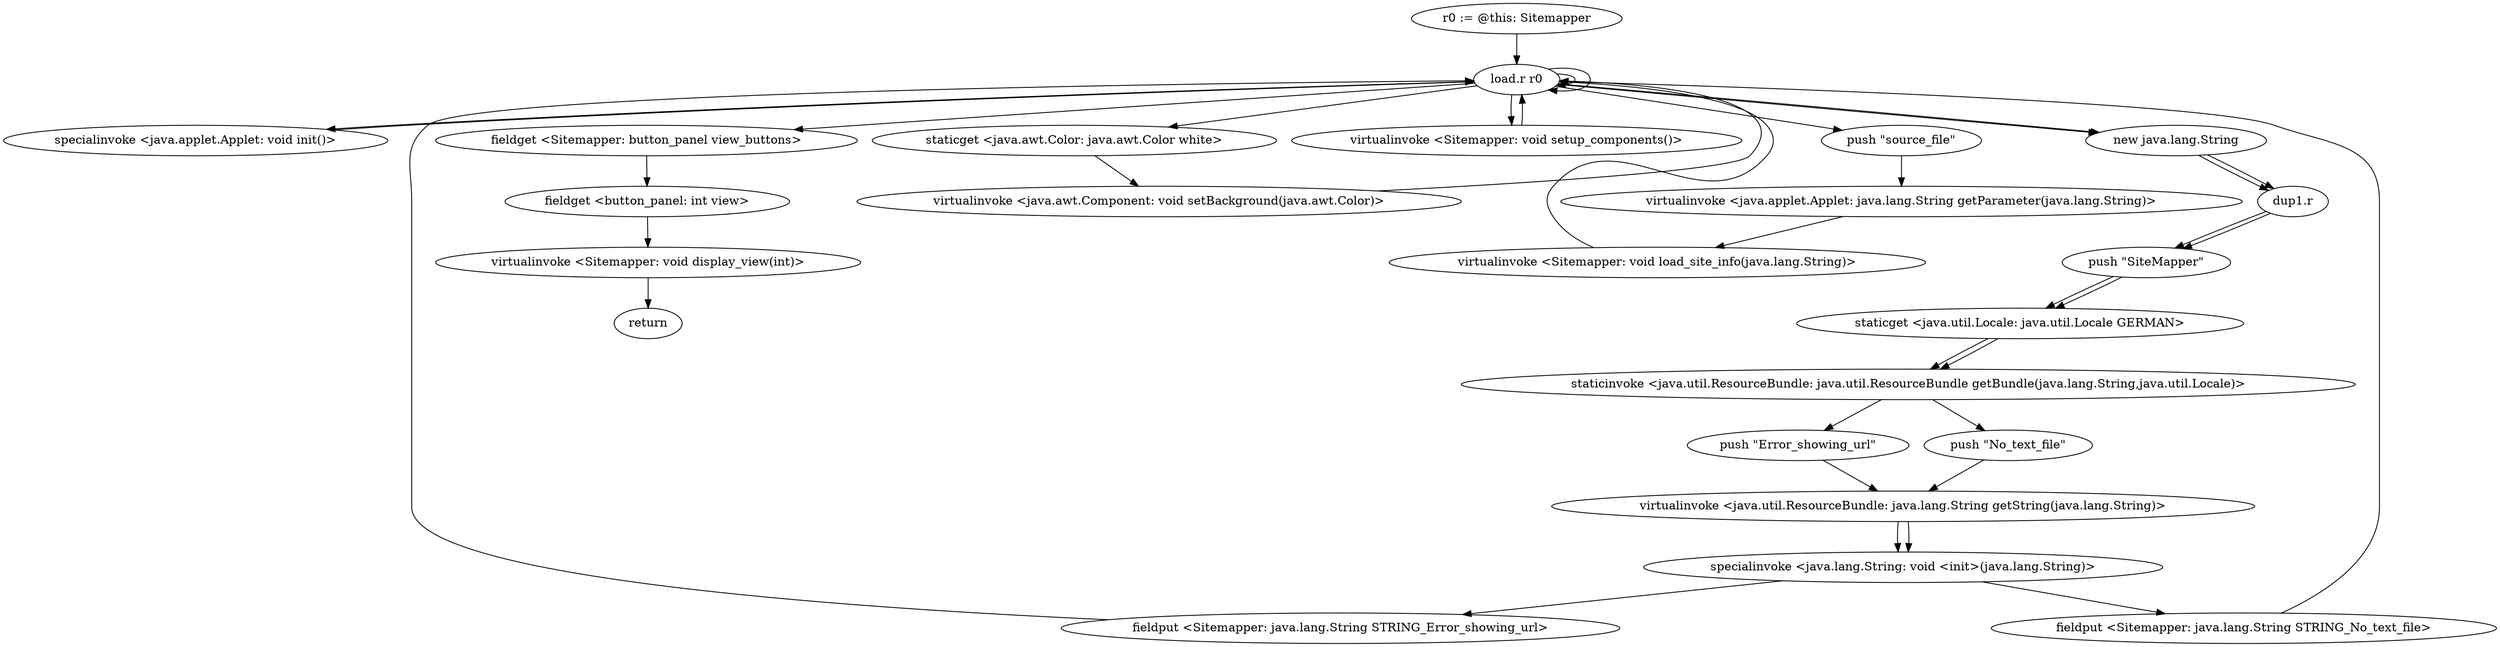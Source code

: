 digraph "" {
    "r0 := @this: Sitemapper"
    "load.r r0"
    "r0 := @this: Sitemapper"->"load.r r0";
    "specialinvoke <java.applet.Applet: void init()>"
    "load.r r0"->"specialinvoke <java.applet.Applet: void init()>";
    "specialinvoke <java.applet.Applet: void init()>"->"load.r r0";
    "new java.lang.String"
    "load.r r0"->"new java.lang.String";
    "dup1.r"
    "new java.lang.String"->"dup1.r";
    "push \"SiteMapper\""
    "dup1.r"->"push \"SiteMapper\"";
    "staticget <java.util.Locale: java.util.Locale GERMAN>"
    "push \"SiteMapper\""->"staticget <java.util.Locale: java.util.Locale GERMAN>";
    "staticinvoke <java.util.ResourceBundle: java.util.ResourceBundle getBundle(java.lang.String,java.util.Locale)>"
    "staticget <java.util.Locale: java.util.Locale GERMAN>"->"staticinvoke <java.util.ResourceBundle: java.util.ResourceBundle getBundle(java.lang.String,java.util.Locale)>";
    "push \"Error_showing_url\""
    "staticinvoke <java.util.ResourceBundle: java.util.ResourceBundle getBundle(java.lang.String,java.util.Locale)>"->"push \"Error_showing_url\"";
    "virtualinvoke <java.util.ResourceBundle: java.lang.String getString(java.lang.String)>"
    "push \"Error_showing_url\""->"virtualinvoke <java.util.ResourceBundle: java.lang.String getString(java.lang.String)>";
    "specialinvoke <java.lang.String: void <init>(java.lang.String)>"
    "virtualinvoke <java.util.ResourceBundle: java.lang.String getString(java.lang.String)>"->"specialinvoke <java.lang.String: void <init>(java.lang.String)>";
    "fieldput <Sitemapper: java.lang.String STRING_Error_showing_url>"
    "specialinvoke <java.lang.String: void <init>(java.lang.String)>"->"fieldput <Sitemapper: java.lang.String STRING_Error_showing_url>";
    "fieldput <Sitemapper: java.lang.String STRING_Error_showing_url>"->"load.r r0";
    "load.r r0"->"new java.lang.String";
    "new java.lang.String"->"dup1.r";
    "dup1.r"->"push \"SiteMapper\"";
    "push \"SiteMapper\""->"staticget <java.util.Locale: java.util.Locale GERMAN>";
    "staticget <java.util.Locale: java.util.Locale GERMAN>"->"staticinvoke <java.util.ResourceBundle: java.util.ResourceBundle getBundle(java.lang.String,java.util.Locale)>";
    "push \"No_text_file\""
    "staticinvoke <java.util.ResourceBundle: java.util.ResourceBundle getBundle(java.lang.String,java.util.Locale)>"->"push \"No_text_file\"";
    "push \"No_text_file\""->"virtualinvoke <java.util.ResourceBundle: java.lang.String getString(java.lang.String)>";
    "virtualinvoke <java.util.ResourceBundle: java.lang.String getString(java.lang.String)>"->"specialinvoke <java.lang.String: void <init>(java.lang.String)>";
    "fieldput <Sitemapper: java.lang.String STRING_No_text_file>"
    "specialinvoke <java.lang.String: void <init>(java.lang.String)>"->"fieldput <Sitemapper: java.lang.String STRING_No_text_file>";
    "fieldput <Sitemapper: java.lang.String STRING_No_text_file>"->"load.r r0";
    "staticget <java.awt.Color: java.awt.Color white>"
    "load.r r0"->"staticget <java.awt.Color: java.awt.Color white>";
    "virtualinvoke <java.awt.Component: void setBackground(java.awt.Color)>"
    "staticget <java.awt.Color: java.awt.Color white>"->"virtualinvoke <java.awt.Component: void setBackground(java.awt.Color)>";
    "virtualinvoke <java.awt.Component: void setBackground(java.awt.Color)>"->"load.r r0";
    "load.r r0"->"load.r r0";
    "push \"source_file\""
    "load.r r0"->"push \"source_file\"";
    "virtualinvoke <java.applet.Applet: java.lang.String getParameter(java.lang.String)>"
    "push \"source_file\""->"virtualinvoke <java.applet.Applet: java.lang.String getParameter(java.lang.String)>";
    "virtualinvoke <Sitemapper: void load_site_info(java.lang.String)>"
    "virtualinvoke <java.applet.Applet: java.lang.String getParameter(java.lang.String)>"->"virtualinvoke <Sitemapper: void load_site_info(java.lang.String)>";
    "virtualinvoke <Sitemapper: void load_site_info(java.lang.String)>"->"load.r r0";
    "virtualinvoke <Sitemapper: void setup_components()>"
    "load.r r0"->"virtualinvoke <Sitemapper: void setup_components()>";
    "virtualinvoke <Sitemapper: void setup_components()>"->"load.r r0";
    "load.r r0"->"load.r r0";
    "fieldget <Sitemapper: button_panel view_buttons>"
    "load.r r0"->"fieldget <Sitemapper: button_panel view_buttons>";
    "fieldget <button_panel: int view>"
    "fieldget <Sitemapper: button_panel view_buttons>"->"fieldget <button_panel: int view>";
    "virtualinvoke <Sitemapper: void display_view(int)>"
    "fieldget <button_panel: int view>"->"virtualinvoke <Sitemapper: void display_view(int)>";
    "return"
    "virtualinvoke <Sitemapper: void display_view(int)>"->"return";
}

